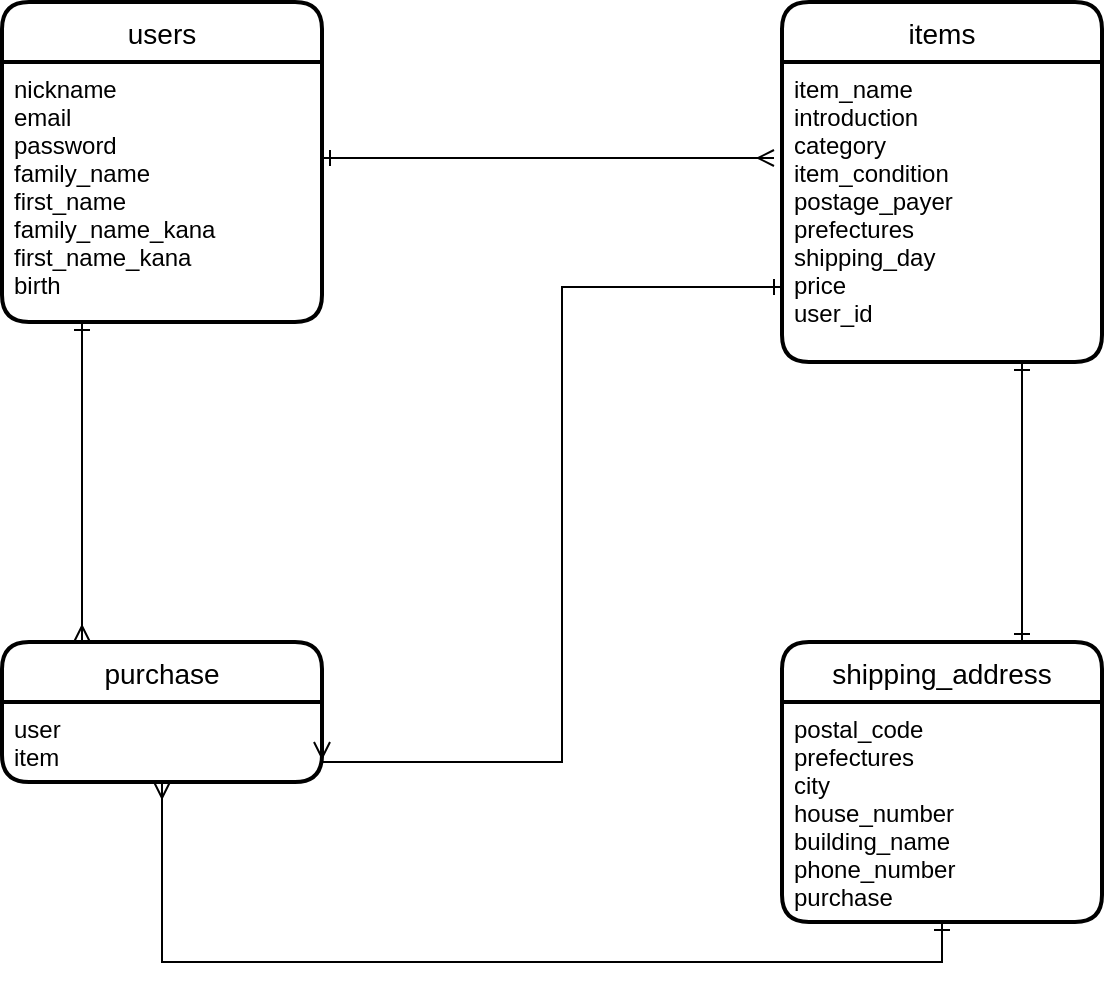 <mxfile version="13.6.5">
    <diagram id="SKOqF28OT_jDkSkqQiO0" name="ページ1">
        <mxGraphModel dx="488" dy="580" grid="1" gridSize="10" guides="1" tooltips="1" connect="1" arrows="1" fold="1" page="1" pageScale="1" pageWidth="827" pageHeight="1169" math="0" shadow="0">
            <root>
                <mxCell id="0"/>
                <mxCell id="1" parent="0"/>
                <mxCell id="63" value="users" style="swimlane;childLayout=stackLayout;horizontal=1;startSize=30;horizontalStack=0;rounded=1;fontSize=14;fontStyle=0;strokeWidth=2;resizeParent=0;resizeLast=1;shadow=0;dashed=0;align=center;" vertex="1" parent="1">
                    <mxGeometry x="80" y="80" width="160" height="160" as="geometry"/>
                </mxCell>
                <mxCell id="64" value="nickname&#10;email&#10;password&#10;family_name&#10;first_name&#10;family_name_kana&#10;first_name_kana&#10;birth" style="align=left;strokeColor=none;fillColor=none;spacingLeft=4;fontSize=12;verticalAlign=top;resizable=0;rotatable=0;part=1;" vertex="1" parent="63">
                    <mxGeometry y="30" width="160" height="130" as="geometry"/>
                </mxCell>
                <mxCell id="67" value="items" style="swimlane;childLayout=stackLayout;horizontal=1;startSize=30;horizontalStack=0;rounded=1;fontSize=14;fontStyle=0;strokeWidth=2;resizeParent=0;resizeLast=1;shadow=0;dashed=0;align=center;" vertex="1" parent="1">
                    <mxGeometry x="470" y="80" width="160" height="180" as="geometry"/>
                </mxCell>
                <mxCell id="68" value="item_name&#10;introduction&#10;category&#10;item_condition&#10;postage_payer&#10;prefectures&#10;shipping_day&#10;price&#10;user_id&#10;" style="align=left;strokeColor=none;fillColor=none;spacingLeft=4;fontSize=12;verticalAlign=top;resizable=0;rotatable=0;part=1;" vertex="1" parent="67">
                    <mxGeometry y="30" width="160" height="150" as="geometry"/>
                </mxCell>
                <mxCell id="72" value="" style="edgeStyle=entityRelationEdgeStyle;fontSize=12;html=1;endArrow=ERmany;entryX=-0.025;entryY=0.32;entryDx=0;entryDy=0;entryPerimeter=0;startArrow=ERone;startFill=0;endFill=0;" edge="1" parent="1" target="68">
                    <mxGeometry width="100" height="100" relative="1" as="geometry">
                        <mxPoint x="240" y="158" as="sourcePoint"/>
                        <mxPoint x="450" y="150" as="targetPoint"/>
                    </mxGeometry>
                </mxCell>
                <mxCell id="75" style="edgeStyle=orthogonalEdgeStyle;rounded=0;orthogonalLoop=1;jettySize=auto;html=1;entryX=0.25;entryY=0;entryDx=0;entryDy=0;startArrow=ERone;startFill=0;endArrow=ERmany;endFill=0;" edge="1" parent="1" source="64" target="70">
                    <mxGeometry relative="1" as="geometry">
                        <Array as="points">
                            <mxPoint x="120" y="250"/>
                            <mxPoint x="120" y="250"/>
                        </Array>
                    </mxGeometry>
                </mxCell>
                <mxCell id="70" value="purchase" style="swimlane;childLayout=stackLayout;horizontal=1;startSize=30;horizontalStack=0;rounded=1;fontSize=14;fontStyle=0;strokeWidth=2;resizeParent=0;resizeLast=1;shadow=0;dashed=0;align=center;" vertex="1" parent="1">
                    <mxGeometry x="80" y="400" width="160" height="70" as="geometry"/>
                </mxCell>
                <mxCell id="71" value="user&#10;item" style="align=left;strokeColor=none;fillColor=none;spacingLeft=4;fontSize=12;verticalAlign=top;resizable=0;rotatable=0;part=1;" vertex="1" parent="70">
                    <mxGeometry y="30" width="160" height="40" as="geometry"/>
                </mxCell>
                <mxCell id="88" style="edgeStyle=orthogonalEdgeStyle;rounded=0;orthogonalLoop=1;jettySize=auto;html=1;exitX=0.75;exitY=0;exitDx=0;exitDy=0;entryX=0.75;entryY=1;entryDx=0;entryDy=0;startArrow=ERone;startFill=0;endArrow=ERone;endFill=0;" edge="1" parent="1" source="65" target="68">
                    <mxGeometry relative="1" as="geometry"/>
                </mxCell>
                <mxCell id="65" value="shipping_address" style="swimlane;childLayout=stackLayout;horizontal=1;startSize=30;horizontalStack=0;rounded=1;fontSize=14;fontStyle=0;strokeWidth=2;resizeParent=0;resizeLast=1;shadow=0;dashed=0;align=center;" vertex="1" parent="1">
                    <mxGeometry x="470" y="400" width="160" height="140" as="geometry"/>
                </mxCell>
                <mxCell id="66" value="postal_code&#10;prefectures&#10;city&#10;house_number&#10;building_name&#10;phone_number&#10;purchase" style="align=left;strokeColor=none;fillColor=none;spacingLeft=4;fontSize=12;verticalAlign=top;resizable=0;rotatable=0;part=1;" vertex="1" parent="65">
                    <mxGeometry y="30" width="160" height="110" as="geometry"/>
                </mxCell>
                <mxCell id="87" style="edgeStyle=orthogonalEdgeStyle;rounded=0;orthogonalLoop=1;jettySize=auto;html=1;exitX=1;exitY=0.5;exitDx=0;exitDy=0;entryX=0;entryY=0.75;entryDx=0;entryDy=0;startArrow=ERmany;startFill=0;endArrow=ERone;endFill=0;" edge="1" parent="1" source="71" target="68">
                    <mxGeometry relative="1" as="geometry">
                        <Array as="points">
                            <mxPoint x="360" y="460"/>
                            <mxPoint x="360" y="223"/>
                        </Array>
                    </mxGeometry>
                </mxCell>
                <mxCell id="92" style="edgeStyle=orthogonalEdgeStyle;rounded=0;orthogonalLoop=1;jettySize=auto;html=1;exitX=0.5;exitY=1;exitDx=0;exitDy=0;entryX=0.5;entryY=1;entryDx=0;entryDy=0;startArrow=ERone;startFill=0;endArrow=ERmany;endFill=0;" edge="1" parent="1" source="66" target="71">
                    <mxGeometry relative="1" as="geometry"/>
                </mxCell>
            </root>
        </mxGraphModel>
    </diagram>
</mxfile>